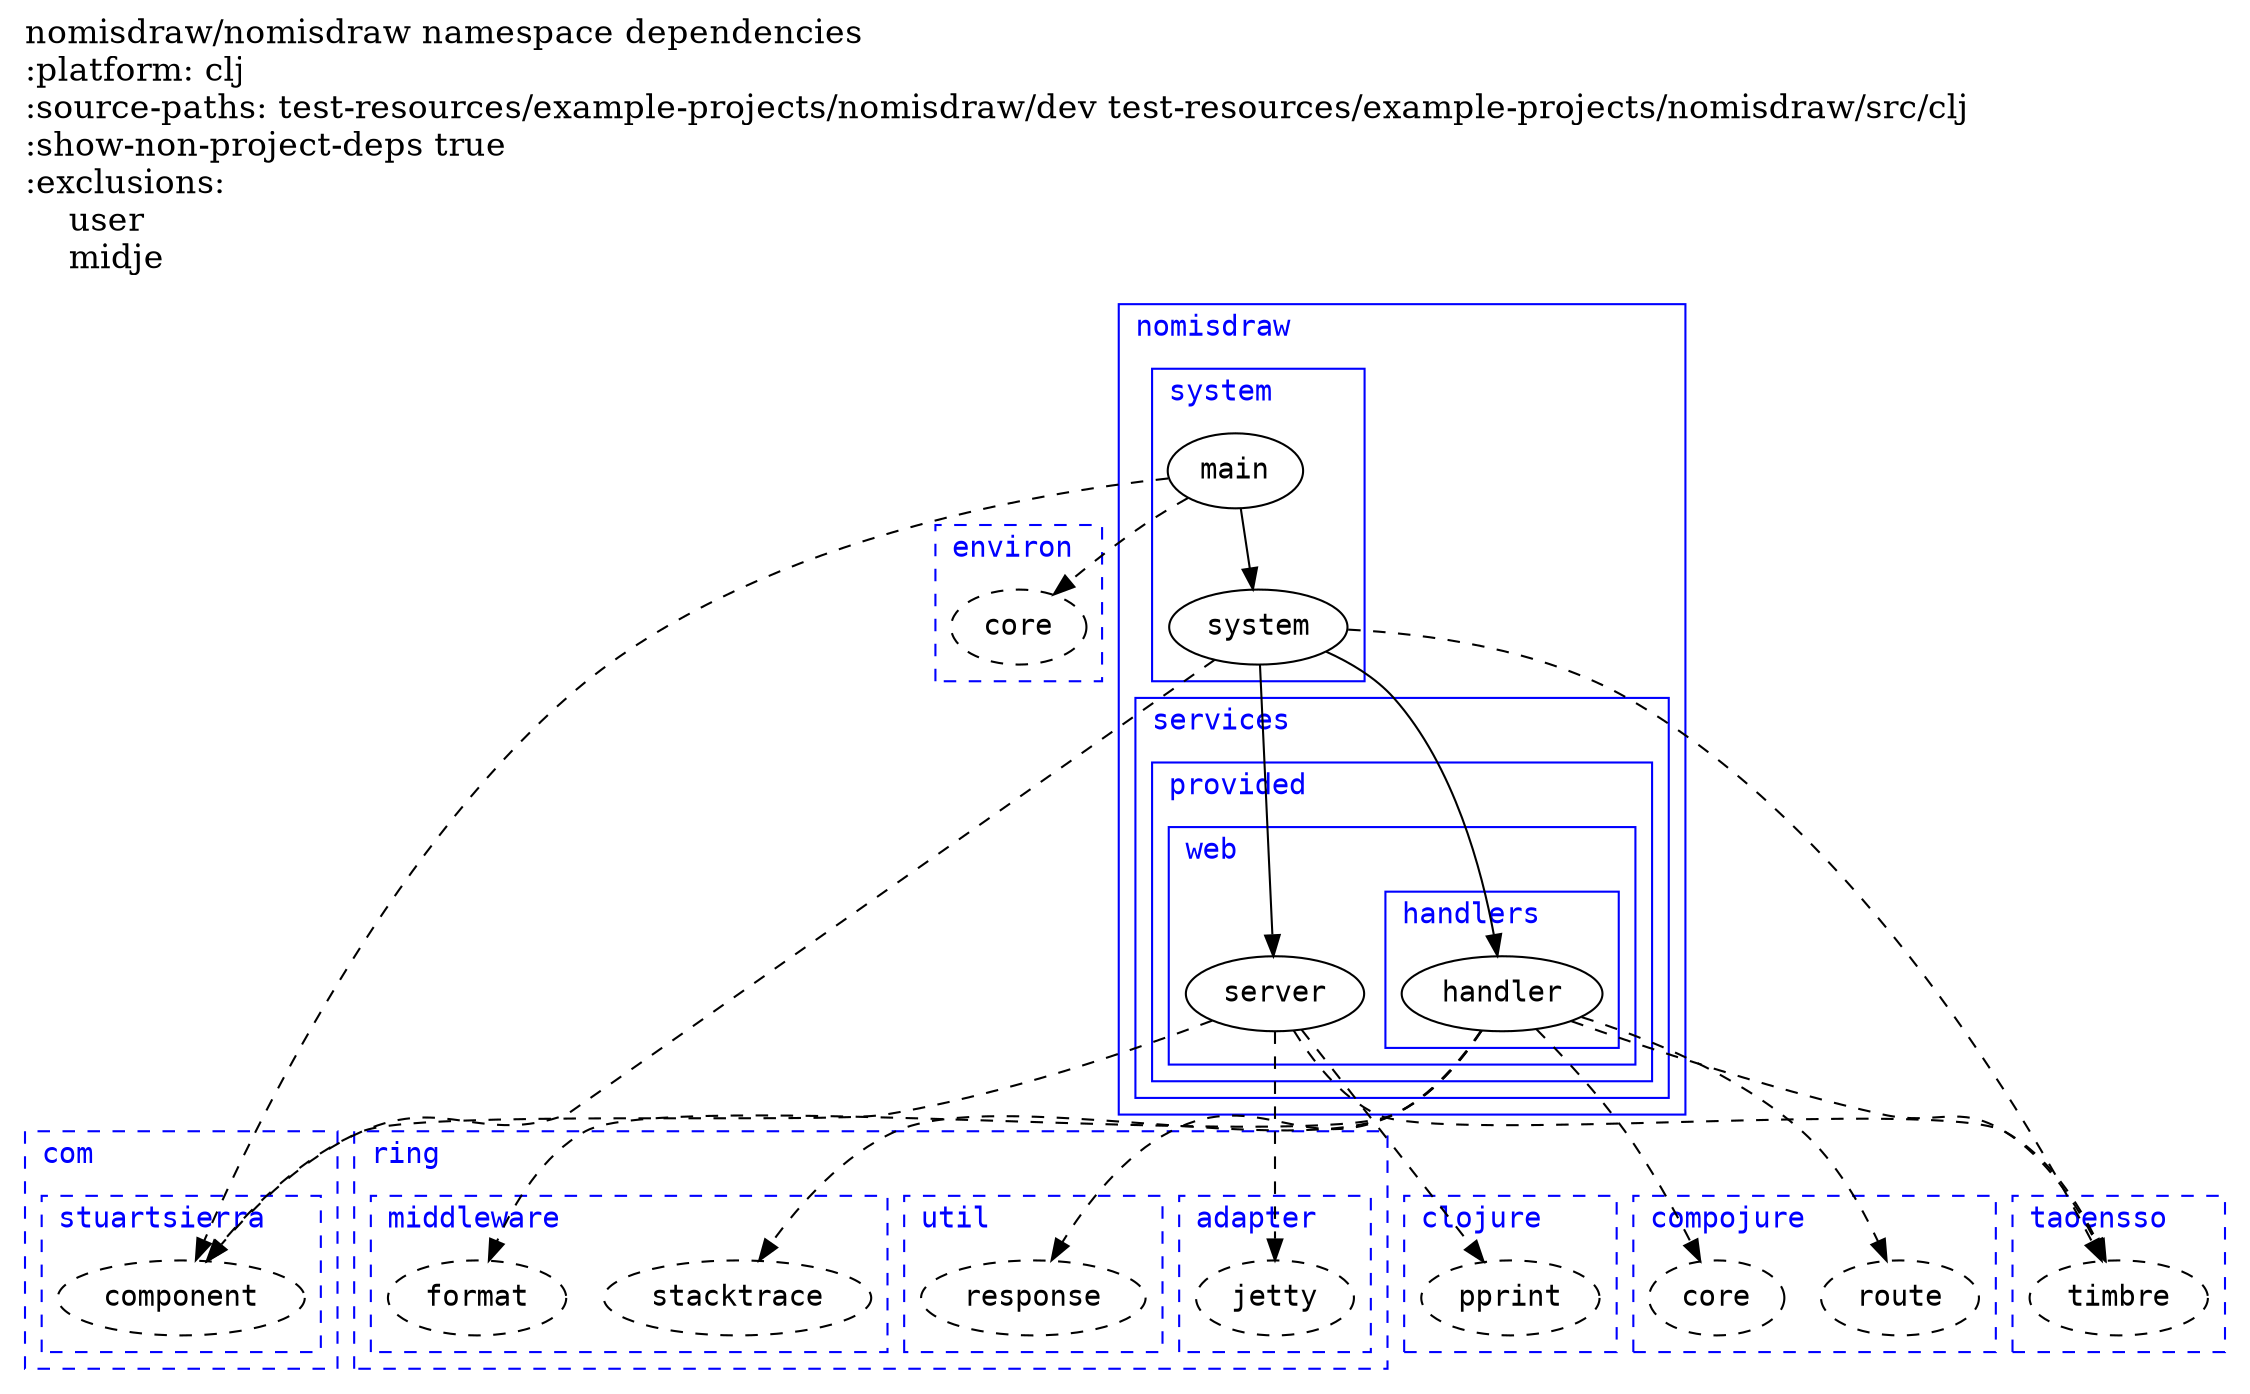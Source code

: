 digraph {
graph[dpi=300, rankdir=TP]
node[fontname="Monospace"]
edge[fontname="Monospace"]

labeljust=left
subgraph cluster2 {
graph[dpi=100, style=dashed, label="taoensso", color=blue, fontcolor=blue, fontname="Monospace", rankdir=TP]
node[fontname="Monospace"]
edge[fontname="Monospace"]

node4[style=dashed, label="timbre", color=black, fontcolor=black]
labeljust=left
}

subgraph cluster6 {
graph[dpi=100, style=dashed, label="compojure", color=blue, fontcolor=blue, fontname="Monospace", rankdir=TP]
node[fontname="Monospace"]
edge[fontname="Monospace"]

node8[style=dashed, label="route", color=black, fontcolor=black]
node10[style=dashed, label="core", color=black, fontcolor=black]
labeljust=left
}

subgraph cluster12 {
graph[dpi=100, style=dashed, label="environ", color=blue, fontcolor=blue, fontname="Monospace", rankdir=TP]
node[fontname="Monospace"]
edge[fontname="Monospace"]

node14[style=dashed, label="core", color=black, fontcolor=black]
labeljust=left
}

subgraph cluster16 {
graph[dpi=100, style=dashed, label="com", color=blue, fontcolor=blue, fontname="Monospace", rankdir=TP]
node[fontname="Monospace"]
edge[fontname="Monospace"]

labeljust=left
subgraph cluster18 {
graph[dpi=100, style=dashed, label="stuartsierra", color=blue, fontcolor=blue, fontname="Monospace", rankdir=TP]
node[fontname="Monospace"]
edge[fontname="Monospace"]

node20[style=dashed, label="component", color=black, fontcolor=black]
labeljust=left
}

}

subgraph cluster22 {
graph[dpi=100, style=dashed, label="ring", color=blue, fontcolor=blue, fontname="Monospace", rankdir=TP]
node[fontname="Monospace"]
edge[fontname="Monospace"]

labeljust=left
subgraph cluster24 {
graph[dpi=100, style=dashed, label="adapter", color=blue, fontcolor=blue, fontname="Monospace", rankdir=TP]
node[fontname="Monospace"]
edge[fontname="Monospace"]

node26[style=dashed, label="jetty", color=black, fontcolor=black]
labeljust=left
}

subgraph cluster28 {
graph[dpi=100, style=dashed, label="util", color=blue, fontcolor=blue, fontname="Monospace", rankdir=TP]
node[fontname="Monospace"]
edge[fontname="Monospace"]

node30[style=dashed, label="response", color=black, fontcolor=black]
labeljust=left
}

subgraph cluster32 {
graph[dpi=100, style=dashed, label="middleware", color=blue, fontcolor=blue, fontname="Monospace", rankdir=TP]
node[fontname="Monospace"]
edge[fontname="Monospace"]

node34[style=dashed, label="stacktrace", color=black, fontcolor=black]
node36[style=dashed, label="format", color=black, fontcolor=black]
labeljust=left
}

}

subgraph cluster38 {
graph[dpi=100, style=dashed, label="clojure", color=blue, fontcolor=blue, fontname="Monospace", rankdir=TP]
node[fontname="Monospace"]
edge[fontname="Monospace"]

node40[style=dashed, label="pprint", color=black, fontcolor=black]
labeljust=left
}

subgraph cluster42 {
graph[dpi=100, style=solid, label="nomisdraw", color=blue, fontcolor=blue, fontname="Monospace", rankdir=TP]
node[fontname="Monospace"]
edge[fontname="Monospace"]

labeljust=left
subgraph cluster44 {
graph[dpi=100, style=solid, label="services", color=blue, fontcolor=blue, fontname="Monospace", rankdir=TP]
node[fontname="Monospace"]
edge[fontname="Monospace"]

labeljust=left
subgraph cluster46 {
graph[dpi=100, style=solid, label="provided", color=blue, fontcolor=blue, fontname="Monospace", rankdir=TP]
node[fontname="Monospace"]
edge[fontname="Monospace"]

labeljust=left
subgraph cluster48 {
graph[dpi=100, style=solid, label="web", color=blue, fontcolor=blue, fontname="Monospace", rankdir=TP]
node[fontname="Monospace"]
edge[fontname="Monospace"]

node50[style=solid, label="server", color=black, fontcolor=black]
labeljust=left
subgraph cluster52 {
graph[dpi=100, style=solid, label="handlers", color=blue, fontcolor=blue, fontname="Monospace", rankdir=TP]
node[fontname="Monospace"]
edge[fontname="Monospace"]

node54[style=solid, label="handler", color=black, fontcolor=black]
labeljust=left
}

}

}

}

subgraph cluster56 {
graph[dpi=100, style=solid, label="system", color=blue, fontcolor=blue, fontname="Monospace", rankdir=TP]
node[fontname="Monospace"]
edge[fontname="Monospace"]

node58[style=solid, label="system", color=black, fontcolor=black]
node60[style=solid, label="main", color=black, fontcolor=black]
labeljust=left
}

}

node54 -> node34[style=dashed, label=""]
node54 -> node36[style=dashed, label=""]
node54 -> node8[style=dashed, label=""]
node54 -> node10[style=dashed, label=""]
node54 -> node4[style=dashed, label=""]
node54 -> node30[style=dashed, label=""]
node58 -> node54[style=solid, label=""]
node58 -> node50[style=solid, label=""]
node58 -> node20[style=dashed, label=""]
node58 -> node4[style=dashed, label=""]
node50 -> node26[style=dashed, label=""]
node50 -> node20[style=dashed, label=""]
node50 -> node40[style=dashed, label=""]
node50 -> node4[style=dashed, label=""]
node60 -> node58[style=solid, label=""]
node60 -> node20[style=dashed, label=""]
node60 -> node14[style=dashed, label=""]
label="nomisdraw/nomisdraw namespace dependencies\l:platform: clj\l:source-paths: test-resources/example-projects/nomisdraw/dev test-resources/example-projects/nomisdraw/src/clj\l:show-non-project-deps true\l:exclusions:\l    user\l    midje\l"
labelloc=top
fontsize=16.0
}
